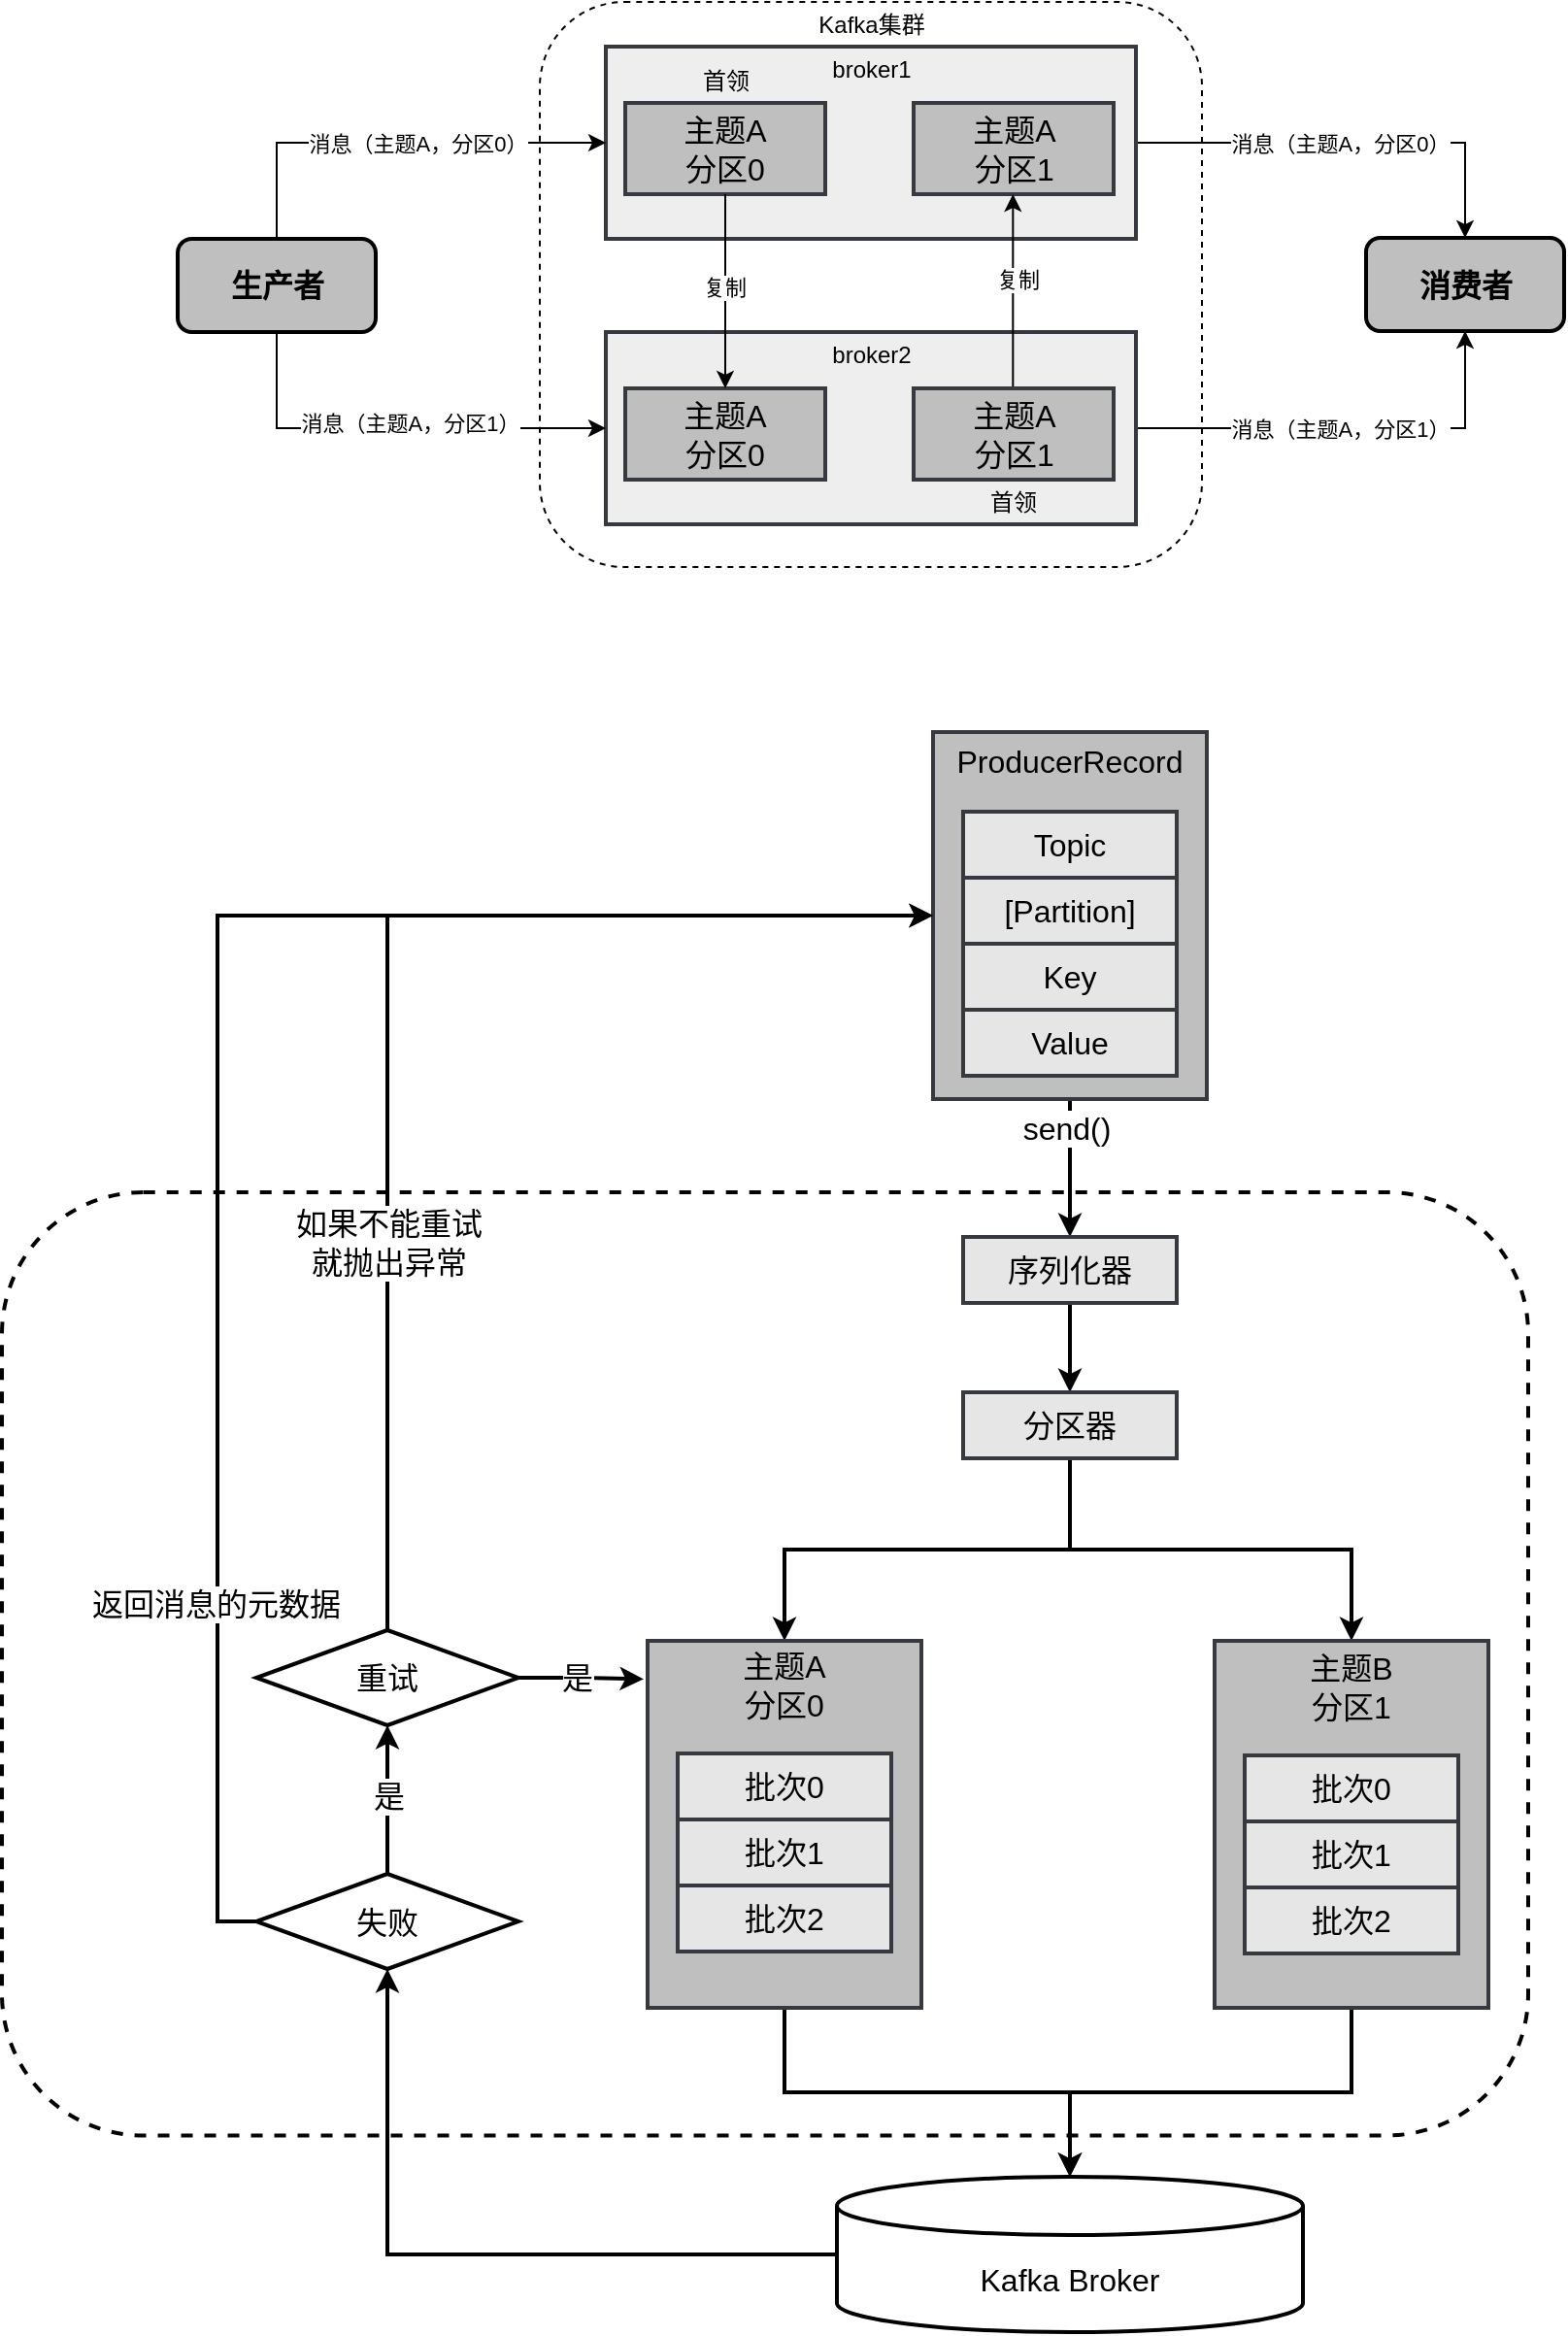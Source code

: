 <mxfile version="24.7.17">
  <diagram name="第 1 页" id="clWs-OmhBCykppdtENqQ">
    <mxGraphModel dx="2074" dy="1098" grid="0" gridSize="10" guides="1" tooltips="1" connect="1" arrows="1" fold="1" page="0" pageScale="1" pageWidth="827" pageHeight="1169" math="0" shadow="0">
      <root>
        <mxCell id="0" />
        <mxCell id="1" parent="0" />
        <mxCell id="lqurpXAvO7IkopIbGT-a-34" value="" style="rounded=1;whiteSpace=wrap;html=1;dashed=1;fontSize=17;strokeWidth=2;" vertex="1" parent="1">
          <mxGeometry x="21" y="822" width="786" height="485.75" as="geometry" />
        </mxCell>
        <mxCell id="lqurpXAvO7IkopIbGT-a-10" style="edgeStyle=orthogonalEdgeStyle;rounded=0;orthogonalLoop=1;jettySize=auto;html=1;exitX=0.5;exitY=1;exitDx=0;exitDy=0;entryX=0.5;entryY=0;entryDx=0;entryDy=0;strokeWidth=2;fontSize=17;" edge="1" parent="1" source="lqurpXAvO7IkopIbGT-a-5" target="lqurpXAvO7IkopIbGT-a-7">
          <mxGeometry relative="1" as="geometry" />
        </mxCell>
        <mxCell id="lqurpXAvO7IkopIbGT-a-48" value="send()" style="edgeLabel;html=1;align=center;verticalAlign=middle;resizable=0;points=[];fontSize=16;" vertex="1" connectable="0" parent="lqurpXAvO7IkopIbGT-a-10">
          <mxGeometry x="-0.578" y="-2" relative="1" as="geometry">
            <mxPoint as="offset" />
          </mxGeometry>
        </mxCell>
        <mxCell id="lqurpXAvO7IkopIbGT-a-5" value="Topic" style="rounded=0;whiteSpace=wrap;html=1;strokeWidth=2;fontSize=16;fillColor=#BFBFBF;strokeColor=#36393d;fillStyle=auto;" vertex="1" parent="1">
          <mxGeometry x="500.5" y="585" width="141" height="189" as="geometry" />
        </mxCell>
        <mxCell id="d9UAKzoomX3g16yYj78G-63" value="" style="rounded=1;whiteSpace=wrap;html=1;dashed=1;" parent="1" vertex="1">
          <mxGeometry x="298" y="209" width="341" height="291" as="geometry" />
        </mxCell>
        <mxCell id="d9UAKzoomX3g16yYj78G-81" style="edgeStyle=orthogonalEdgeStyle;rounded=0;orthogonalLoop=1;jettySize=auto;html=1;exitX=1;exitY=0.5;exitDx=0;exitDy=0;entryX=0.5;entryY=0;entryDx=0;entryDy=0;" parent="1" source="d9UAKzoomX3g16yYj78G-52" target="d9UAKzoomX3g16yYj78G-75" edge="1">
          <mxGeometry relative="1" as="geometry" />
        </mxCell>
        <mxCell id="d9UAKzoomX3g16yYj78G-83" value="消息（主题A，分区0）" style="edgeLabel;html=1;align=center;verticalAlign=middle;resizable=0;points=[];" parent="d9UAKzoomX3g16yYj78G-81" vertex="1" connectable="0">
          <mxGeometry x="-0.142" y="1" relative="1" as="geometry">
            <mxPoint x="11" y="1" as="offset" />
          </mxGeometry>
        </mxCell>
        <mxCell id="d9UAKzoomX3g16yYj78G-52" value="" style="rounded=0;whiteSpace=wrap;html=1;strokeWidth=2;fillColor=#eeeeee;strokeColor=#36393d;" parent="1" vertex="1">
          <mxGeometry x="332" y="232" width="273" height="99" as="geometry" />
        </mxCell>
        <mxCell id="d9UAKzoomX3g16yYj78G-53" value="主题A&lt;div style=&quot;font-size: 16px;&quot;&gt;分区0&lt;/div&gt;" style="rounded=0;whiteSpace=wrap;html=1;strokeWidth=2;fontSize=16;fillColor=#BFBFBF;strokeColor=#36393d;fillStyle=auto;" parent="1" vertex="1">
          <mxGeometry x="342" y="261" width="103" height="47" as="geometry" />
        </mxCell>
        <mxCell id="d9UAKzoomX3g16yYj78G-54" value="主题A&lt;div style=&quot;font-size: 16px;&quot;&gt;分区1&lt;/div&gt;" style="rounded=0;whiteSpace=wrap;html=1;strokeWidth=2;fontSize=16;fillColor=#BFBFBF;strokeColor=#36393d;fillStyle=auto;" parent="1" vertex="1">
          <mxGeometry x="490.5" y="261" width="103" height="47" as="geometry" />
        </mxCell>
        <mxCell id="d9UAKzoomX3g16yYj78G-55" value="首领" style="text;html=1;align=center;verticalAlign=middle;whiteSpace=wrap;rounded=0;fontSize=12;" parent="1" vertex="1">
          <mxGeometry x="363.5" y="238" width="60" height="23" as="geometry" />
        </mxCell>
        <mxCell id="d9UAKzoomX3g16yYj78G-56" value="broker1" style="text;html=1;align=center;verticalAlign=middle;whiteSpace=wrap;rounded=0;fontSize=12;" parent="1" vertex="1">
          <mxGeometry x="438.5" y="232" width="60" height="23" as="geometry" />
        </mxCell>
        <mxCell id="d9UAKzoomX3g16yYj78G-82" style="edgeStyle=orthogonalEdgeStyle;rounded=0;orthogonalLoop=1;jettySize=auto;html=1;exitX=1;exitY=0.5;exitDx=0;exitDy=0;" parent="1" source="d9UAKzoomX3g16yYj78G-57" target="d9UAKzoomX3g16yYj78G-75" edge="1">
          <mxGeometry relative="1" as="geometry" />
        </mxCell>
        <mxCell id="d9UAKzoomX3g16yYj78G-85" value="消息（主题A，分区1）" style="edgeLabel;html=1;align=center;verticalAlign=middle;resizable=0;points=[];" parent="d9UAKzoomX3g16yYj78G-82" vertex="1" connectable="0">
          <mxGeometry x="0.02" y="-1" relative="1" as="geometry">
            <mxPoint x="-7" y="-1" as="offset" />
          </mxGeometry>
        </mxCell>
        <mxCell id="d9UAKzoomX3g16yYj78G-57" value="" style="rounded=0;whiteSpace=wrap;html=1;strokeWidth=2;fillColor=#eeeeee;strokeColor=#36393d;" parent="1" vertex="1">
          <mxGeometry x="332" y="379" width="273" height="99" as="geometry" />
        </mxCell>
        <mxCell id="d9UAKzoomX3g16yYj78G-58" value="主题A&lt;div style=&quot;font-size: 16px;&quot;&gt;分区0&lt;/div&gt;" style="rounded=0;whiteSpace=wrap;html=1;strokeWidth=2;fontSize=16;fillColor=#BFBFBF;strokeColor=#36393d;fillStyle=auto;" parent="1" vertex="1">
          <mxGeometry x="342" y="408" width="103" height="47" as="geometry" />
        </mxCell>
        <mxCell id="d9UAKzoomX3g16yYj78G-67" style="edgeStyle=orthogonalEdgeStyle;rounded=0;orthogonalLoop=1;jettySize=auto;html=1;exitX=0.5;exitY=0;exitDx=0;exitDy=0;entryX=0.5;entryY=1;entryDx=0;entryDy=0;" parent="1" edge="1">
          <mxGeometry relative="1" as="geometry">
            <mxPoint x="541.66" y="408" as="sourcePoint" />
            <mxPoint x="541.66" y="308.0" as="targetPoint" />
          </mxGeometry>
        </mxCell>
        <mxCell id="d9UAKzoomX3g16yYj78G-68" value="复制" style="edgeLabel;html=1;align=center;verticalAlign=middle;resizable=0;points=[];" parent="d9UAKzoomX3g16yYj78G-67" vertex="1" connectable="0">
          <mxGeometry x="0.129" y="-2" relative="1" as="geometry">
            <mxPoint as="offset" />
          </mxGeometry>
        </mxCell>
        <mxCell id="d9UAKzoomX3g16yYj78G-59" value="主题A&lt;div style=&quot;font-size: 16px;&quot;&gt;分区1&lt;/div&gt;" style="rounded=0;whiteSpace=wrap;html=1;strokeWidth=2;fontSize=16;fillColor=#BFBFBF;strokeColor=#36393d;fillStyle=auto;" parent="1" vertex="1">
          <mxGeometry x="490.5" y="408" width="103" height="47" as="geometry" />
        </mxCell>
        <mxCell id="d9UAKzoomX3g16yYj78G-60" value="首领" style="text;html=1;align=center;verticalAlign=middle;whiteSpace=wrap;rounded=0;fontSize=12;" parent="1" vertex="1">
          <mxGeometry x="512" y="455" width="60" height="23" as="geometry" />
        </mxCell>
        <mxCell id="d9UAKzoomX3g16yYj78G-61" value="broker2" style="text;html=1;align=center;verticalAlign=middle;whiteSpace=wrap;rounded=0;fontSize=12;" parent="1" vertex="1">
          <mxGeometry x="438.5" y="379" width="60" height="23" as="geometry" />
        </mxCell>
        <mxCell id="d9UAKzoomX3g16yYj78G-77" style="edgeStyle=orthogonalEdgeStyle;rounded=0;orthogonalLoop=1;jettySize=auto;html=1;exitX=0.5;exitY=0;exitDx=0;exitDy=0;entryX=0;entryY=0.5;entryDx=0;entryDy=0;" parent="1" source="d9UAKzoomX3g16yYj78G-62" target="d9UAKzoomX3g16yYj78G-52" edge="1">
          <mxGeometry relative="1" as="geometry" />
        </mxCell>
        <mxCell id="d9UAKzoomX3g16yYj78G-78" value="消息（主题A，分区0）" style="edgeLabel;html=1;align=center;verticalAlign=middle;resizable=0;points=[];" parent="d9UAKzoomX3g16yYj78G-77" vertex="1" connectable="0">
          <mxGeometry x="0.211" y="1" relative="1" as="geometry">
            <mxPoint x="-11" y="1" as="offset" />
          </mxGeometry>
        </mxCell>
        <mxCell id="d9UAKzoomX3g16yYj78G-79" style="edgeStyle=orthogonalEdgeStyle;rounded=0;orthogonalLoop=1;jettySize=auto;html=1;exitX=0.5;exitY=1;exitDx=0;exitDy=0;entryX=0;entryY=0.5;entryDx=0;entryDy=0;" parent="1" source="d9UAKzoomX3g16yYj78G-62" target="d9UAKzoomX3g16yYj78G-57" edge="1">
          <mxGeometry relative="1" as="geometry" />
        </mxCell>
        <mxCell id="d9UAKzoomX3g16yYj78G-80" value="消息（主题A，分区1）" style="edgeLabel;html=1;align=center;verticalAlign=middle;resizable=0;points=[];" parent="d9UAKzoomX3g16yYj78G-79" vertex="1" connectable="0">
          <mxGeometry x="0.079" y="3" relative="1" as="geometry">
            <mxPoint as="offset" />
          </mxGeometry>
        </mxCell>
        <mxCell id="d9UAKzoomX3g16yYj78G-62" value="生产者" style="rounded=1;whiteSpace=wrap;html=1;fontSize=16;strokeWidth=2;fontStyle=1;fillColor=#BFBFBF;" parent="1" vertex="1">
          <mxGeometry x="111.5" y="331" width="102" height="48" as="geometry" />
        </mxCell>
        <mxCell id="d9UAKzoomX3g16yYj78G-65" value="Kafka集群" style="text;html=1;align=center;verticalAlign=middle;whiteSpace=wrap;rounded=0;fontSize=12;" parent="1" vertex="1">
          <mxGeometry x="438.5" y="209" width="60" height="23" as="geometry" />
        </mxCell>
        <mxCell id="d9UAKzoomX3g16yYj78G-70" style="edgeStyle=orthogonalEdgeStyle;rounded=0;orthogonalLoop=1;jettySize=auto;html=1;exitX=0.5;exitY=1;exitDx=0;exitDy=0;entryX=0.5;entryY=0;entryDx=0;entryDy=0;" parent="1" source="d9UAKzoomX3g16yYj78G-53" target="d9UAKzoomX3g16yYj78G-58" edge="1">
          <mxGeometry relative="1" as="geometry" />
        </mxCell>
        <mxCell id="d9UAKzoomX3g16yYj78G-71" value="复制" style="edgeLabel;html=1;align=center;verticalAlign=middle;resizable=0;points=[];" parent="d9UAKzoomX3g16yYj78G-70" vertex="1" connectable="0">
          <mxGeometry x="-0.049" y="-1" relative="1" as="geometry">
            <mxPoint as="offset" />
          </mxGeometry>
        </mxCell>
        <mxCell id="d9UAKzoomX3g16yYj78G-75" value="消费者" style="rounded=1;whiteSpace=wrap;html=1;fontSize=16;strokeWidth=2;fontStyle=1;fillColor=#BFBFBF;" parent="1" vertex="1">
          <mxGeometry x="723.5" y="330.5" width="102" height="48" as="geometry" />
        </mxCell>
        <mxCell id="lqurpXAvO7IkopIbGT-a-1" value="Topic" style="rounded=0;whiteSpace=wrap;html=1;strokeWidth=2;fontSize=16;fillColor=#E6E6E6;strokeColor=#36393d;fillStyle=auto;" vertex="1" parent="1">
          <mxGeometry x="516" y="626" width="110" height="34" as="geometry" />
        </mxCell>
        <mxCell id="lqurpXAvO7IkopIbGT-a-2" value="[Partition]" style="rounded=0;whiteSpace=wrap;html=1;strokeWidth=2;fontSize=16;fillColor=#E6E6E6;strokeColor=#36393d;fillStyle=auto;" vertex="1" parent="1">
          <mxGeometry x="516" y="660" width="110" height="34" as="geometry" />
        </mxCell>
        <mxCell id="lqurpXAvO7IkopIbGT-a-3" value="Key" style="rounded=0;whiteSpace=wrap;html=1;strokeWidth=2;fontSize=16;fillColor=#E6E6E6;strokeColor=#36393d;fillStyle=auto;" vertex="1" parent="1">
          <mxGeometry x="516" y="694" width="110" height="34" as="geometry" />
        </mxCell>
        <mxCell id="lqurpXAvO7IkopIbGT-a-4" value="Value" style="rounded=0;whiteSpace=wrap;html=1;strokeWidth=2;fontSize=16;fillColor=#E6E6E6;strokeColor=#36393d;fillStyle=auto;" vertex="1" parent="1">
          <mxGeometry x="516" y="728" width="110" height="34" as="geometry" />
        </mxCell>
        <mxCell id="lqurpXAvO7IkopIbGT-a-6" value="ProducerRecord" style="text;html=1;align=center;verticalAlign=middle;whiteSpace=wrap;rounded=0;fontSize=16;" vertex="1" parent="1">
          <mxGeometry x="500" y="585" width="142" height="30" as="geometry" />
        </mxCell>
        <mxCell id="lqurpXAvO7IkopIbGT-a-9" style="edgeStyle=orthogonalEdgeStyle;rounded=0;orthogonalLoop=1;jettySize=auto;html=1;exitX=0.5;exitY=1;exitDx=0;exitDy=0;strokeWidth=2;" edge="1" parent="1" source="lqurpXAvO7IkopIbGT-a-7" target="lqurpXAvO7IkopIbGT-a-8">
          <mxGeometry relative="1" as="geometry" />
        </mxCell>
        <mxCell id="lqurpXAvO7IkopIbGT-a-7" value="序列化器" style="rounded=0;whiteSpace=wrap;html=1;strokeWidth=2;fontSize=16;fillColor=#E6E6E6;strokeColor=#36393d;fillStyle=auto;" vertex="1" parent="1">
          <mxGeometry x="516" y="845" width="110" height="34" as="geometry" />
        </mxCell>
        <mxCell id="lqurpXAvO7IkopIbGT-a-30" style="edgeStyle=orthogonalEdgeStyle;rounded=0;orthogonalLoop=1;jettySize=auto;html=1;exitX=0.5;exitY=1;exitDx=0;exitDy=0;strokeWidth=2;" edge="1" parent="1" source="lqurpXAvO7IkopIbGT-a-8" target="lqurpXAvO7IkopIbGT-a-22">
          <mxGeometry relative="1" as="geometry" />
        </mxCell>
        <mxCell id="lqurpXAvO7IkopIbGT-a-50" style="edgeStyle=orthogonalEdgeStyle;rounded=0;orthogonalLoop=1;jettySize=auto;html=1;exitX=0.5;exitY=1;exitDx=0;exitDy=0;entryX=0.5;entryY=0;entryDx=0;entryDy=0;strokeWidth=2;" edge="1" parent="1" source="lqurpXAvO7IkopIbGT-a-8" target="lqurpXAvO7IkopIbGT-a-23">
          <mxGeometry relative="1" as="geometry" />
        </mxCell>
        <mxCell id="lqurpXAvO7IkopIbGT-a-8" value="分区器" style="rounded=0;whiteSpace=wrap;html=1;strokeWidth=2;fontSize=16;fillColor=#E6E6E6;strokeColor=#36393d;fillStyle=auto;" vertex="1" parent="1">
          <mxGeometry x="516" y="925" width="110" height="34" as="geometry" />
        </mxCell>
        <mxCell id="lqurpXAvO7IkopIbGT-a-32" style="edgeStyle=orthogonalEdgeStyle;rounded=0;orthogonalLoop=1;jettySize=auto;html=1;exitX=0.5;exitY=1;exitDx=0;exitDy=0;strokeWidth=2;" edge="1" parent="1" source="lqurpXAvO7IkopIbGT-a-17" target="lqurpXAvO7IkopIbGT-a-31">
          <mxGeometry relative="1" as="geometry" />
        </mxCell>
        <mxCell id="lqurpXAvO7IkopIbGT-a-17" value="Topic" style="rounded=0;whiteSpace=wrap;html=1;strokeWidth=2;fontSize=16;fillColor=#BFBFBF;strokeColor=#36393d;fillStyle=auto;" vertex="1" parent="1">
          <mxGeometry x="645.5" y="1053" width="141" height="189" as="geometry" />
        </mxCell>
        <mxCell id="lqurpXAvO7IkopIbGT-a-18" value="批次0" style="rounded=0;whiteSpace=wrap;html=1;strokeWidth=2;fontSize=16;fillColor=#E6E6E6;strokeColor=#36393d;fillStyle=auto;" vertex="1" parent="1">
          <mxGeometry x="661" y="1112" width="110" height="34" as="geometry" />
        </mxCell>
        <mxCell id="lqurpXAvO7IkopIbGT-a-19" value="批次1" style="rounded=0;whiteSpace=wrap;html=1;strokeWidth=2;fontSize=16;fillColor=#E6E6E6;strokeColor=#36393d;fillStyle=auto;" vertex="1" parent="1">
          <mxGeometry x="661" y="1146" width="110" height="34" as="geometry" />
        </mxCell>
        <mxCell id="lqurpXAvO7IkopIbGT-a-20" value="批次2" style="rounded=0;whiteSpace=wrap;html=1;strokeWidth=2;fontSize=16;fillColor=#E6E6E6;strokeColor=#36393d;fillStyle=auto;" vertex="1" parent="1">
          <mxGeometry x="661" y="1180" width="110" height="34" as="geometry" />
        </mxCell>
        <mxCell id="lqurpXAvO7IkopIbGT-a-22" value="主题B&lt;div&gt;分区1&lt;/div&gt;" style="text;html=1;align=center;verticalAlign=middle;whiteSpace=wrap;rounded=0;fontSize=16;" vertex="1" parent="1">
          <mxGeometry x="645" y="1053" width="142" height="48" as="geometry" />
        </mxCell>
        <mxCell id="lqurpXAvO7IkopIbGT-a-33" style="edgeStyle=orthogonalEdgeStyle;rounded=0;orthogonalLoop=1;jettySize=auto;html=1;exitX=0.5;exitY=1;exitDx=0;exitDy=0;strokeWidth=2;" edge="1" parent="1" source="lqurpXAvO7IkopIbGT-a-23" target="lqurpXAvO7IkopIbGT-a-31">
          <mxGeometry relative="1" as="geometry" />
        </mxCell>
        <mxCell id="lqurpXAvO7IkopIbGT-a-23" value="Topic" style="rounded=0;whiteSpace=wrap;html=1;strokeWidth=2;fontSize=16;fillColor=#BFBFBF;strokeColor=#36393d;fillStyle=auto;" vertex="1" parent="1">
          <mxGeometry x="353.5" y="1053" width="141" height="189" as="geometry" />
        </mxCell>
        <mxCell id="lqurpXAvO7IkopIbGT-a-24" value="批次0" style="rounded=0;whiteSpace=wrap;html=1;strokeWidth=2;fontSize=16;fillColor=#E6E6E6;strokeColor=#36393d;fillStyle=auto;" vertex="1" parent="1">
          <mxGeometry x="369" y="1111" width="110" height="34" as="geometry" />
        </mxCell>
        <mxCell id="lqurpXAvO7IkopIbGT-a-25" value="批次1" style="rounded=0;whiteSpace=wrap;html=1;strokeWidth=2;fontSize=16;fillColor=#E6E6E6;strokeColor=#36393d;fillStyle=auto;" vertex="1" parent="1">
          <mxGeometry x="369" y="1145" width="110" height="34" as="geometry" />
        </mxCell>
        <mxCell id="lqurpXAvO7IkopIbGT-a-26" value="批次2" style="rounded=0;whiteSpace=wrap;html=1;strokeWidth=2;fontSize=16;fillColor=#E6E6E6;strokeColor=#36393d;fillStyle=auto;" vertex="1" parent="1">
          <mxGeometry x="369" y="1179" width="110" height="34" as="geometry" />
        </mxCell>
        <mxCell id="lqurpXAvO7IkopIbGT-a-28" value="主题A&lt;div&gt;分区0&lt;/div&gt;" style="text;html=1;align=center;verticalAlign=middle;whiteSpace=wrap;rounded=0;fontSize=16;" vertex="1" parent="1">
          <mxGeometry x="352.5" y="1061" width="142" height="30" as="geometry" />
        </mxCell>
        <mxCell id="lqurpXAvO7IkopIbGT-a-37" style="edgeStyle=orthogonalEdgeStyle;rounded=0;orthogonalLoop=1;jettySize=auto;html=1;exitX=0;exitY=0.5;exitDx=0;exitDy=0;exitPerimeter=0;strokeWidth=2;" edge="1" parent="1" source="lqurpXAvO7IkopIbGT-a-31" target="lqurpXAvO7IkopIbGT-a-36">
          <mxGeometry relative="1" as="geometry" />
        </mxCell>
        <mxCell id="lqurpXAvO7IkopIbGT-a-31" value="Kafka Broker" style="shape=cylinder3;whiteSpace=wrap;html=1;boundedLbl=1;backgroundOutline=1;size=15;fontSize=16;strokeWidth=2;" vertex="1" parent="1">
          <mxGeometry x="451" y="1329" width="240" height="80" as="geometry" />
        </mxCell>
        <mxCell id="lqurpXAvO7IkopIbGT-a-40" style="edgeStyle=orthogonalEdgeStyle;rounded=0;orthogonalLoop=1;jettySize=auto;html=1;exitX=0.5;exitY=0;exitDx=0;exitDy=0;strokeWidth=2;fontSize=16;" edge="1" parent="1" source="lqurpXAvO7IkopIbGT-a-36" target="lqurpXAvO7IkopIbGT-a-39">
          <mxGeometry relative="1" as="geometry" />
        </mxCell>
        <mxCell id="lqurpXAvO7IkopIbGT-a-41" value="是" style="edgeLabel;html=1;align=center;verticalAlign=middle;resizable=0;points=[];fontSize=16;" vertex="1" connectable="0" parent="lqurpXAvO7IkopIbGT-a-40">
          <mxGeometry x="0.059" y="-2" relative="1" as="geometry">
            <mxPoint x="-2" as="offset" />
          </mxGeometry>
        </mxCell>
        <mxCell id="lqurpXAvO7IkopIbGT-a-46" style="edgeStyle=orthogonalEdgeStyle;rounded=0;orthogonalLoop=1;jettySize=auto;html=1;exitX=0;exitY=0.5;exitDx=0;exitDy=0;entryX=0;entryY=0.5;entryDx=0;entryDy=0;fontSize=26;strokeWidth=2;" edge="1" parent="1" source="lqurpXAvO7IkopIbGT-a-36" target="lqurpXAvO7IkopIbGT-a-5">
          <mxGeometry relative="1" as="geometry" />
        </mxCell>
        <mxCell id="lqurpXAvO7IkopIbGT-a-47" value="返回消息的元数据" style="edgeLabel;html=1;align=center;verticalAlign=middle;resizable=0;points=[];fontSize=16;" vertex="1" connectable="0" parent="lqurpXAvO7IkopIbGT-a-46">
          <mxGeometry x="-0.595" y="1" relative="1" as="geometry">
            <mxPoint as="offset" />
          </mxGeometry>
        </mxCell>
        <mxCell id="lqurpXAvO7IkopIbGT-a-36" value="失败" style="rhombus;whiteSpace=wrap;html=1;fontSize=16;strokeWidth=2;" vertex="1" parent="1">
          <mxGeometry x="152" y="1173" width="135" height="49" as="geometry" />
        </mxCell>
        <mxCell id="lqurpXAvO7IkopIbGT-a-44" style="edgeStyle=orthogonalEdgeStyle;rounded=0;orthogonalLoop=1;jettySize=auto;html=1;exitX=0.5;exitY=0;exitDx=0;exitDy=0;entryX=0;entryY=0.5;entryDx=0;entryDy=0;strokeWidth=2;fontSize=18;" edge="1" parent="1" source="lqurpXAvO7IkopIbGT-a-39" target="lqurpXAvO7IkopIbGT-a-5">
          <mxGeometry relative="1" as="geometry" />
        </mxCell>
        <mxCell id="lqurpXAvO7IkopIbGT-a-45" value="如果不能重试&lt;div&gt;就抛出异常&lt;/div&gt;" style="edgeLabel;html=1;align=center;verticalAlign=middle;resizable=0;points=[];fontSize=16;" vertex="1" connectable="0" parent="lqurpXAvO7IkopIbGT-a-44">
          <mxGeometry x="-0.385" y="-1" relative="1" as="geometry">
            <mxPoint x="-1" as="offset" />
          </mxGeometry>
        </mxCell>
        <mxCell id="lqurpXAvO7IkopIbGT-a-39" value="重试" style="rhombus;whiteSpace=wrap;html=1;fontSize=16;strokeWidth=2;" vertex="1" parent="1">
          <mxGeometry x="152" y="1047.5" width="135" height="49" as="geometry" />
        </mxCell>
        <mxCell id="lqurpXAvO7IkopIbGT-a-51" style="edgeStyle=orthogonalEdgeStyle;rounded=0;orthogonalLoop=1;jettySize=auto;html=1;exitX=1;exitY=0.5;exitDx=0;exitDy=0;entryX=-0.007;entryY=0.39;entryDx=0;entryDy=0;entryPerimeter=0;strokeWidth=2;" edge="1" parent="1" source="lqurpXAvO7IkopIbGT-a-39" target="lqurpXAvO7IkopIbGT-a-28">
          <mxGeometry relative="1" as="geometry" />
        </mxCell>
        <mxCell id="lqurpXAvO7IkopIbGT-a-52" value="是" style="edgeLabel;html=1;align=center;verticalAlign=middle;resizable=0;points=[];fontSize=16;" vertex="1" connectable="0" parent="lqurpXAvO7IkopIbGT-a-51">
          <mxGeometry x="0.11" relative="1" as="geometry">
            <mxPoint x="-6" y="-1" as="offset" />
          </mxGeometry>
        </mxCell>
      </root>
    </mxGraphModel>
  </diagram>
</mxfile>
